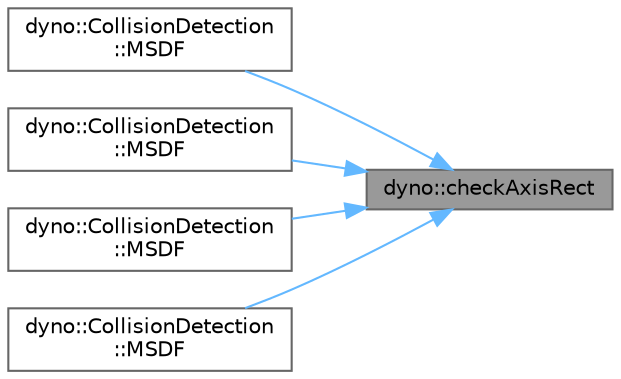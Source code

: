digraph "dyno::checkAxisRect"
{
 // LATEX_PDF_SIZE
  bgcolor="transparent";
  edge [fontname=Helvetica,fontsize=10,labelfontname=Helvetica,labelfontsize=10];
  node [fontname=Helvetica,fontsize=10,shape=box,height=0.2,width=0.4];
  rankdir="RL";
  Node1 [id="Node000001",label="dyno::checkAxisRect",height=0.2,width=0.4,color="gray40", fillcolor="grey60", style="filled", fontcolor="black",tooltip=" "];
  Node1 -> Node2 [id="edge1_Node000001_Node000002",dir="back",color="steelblue1",style="solid",tooltip=" "];
  Node2 [id="Node000002",label="dyno::CollisionDetection\l::MSDF",height=0.2,width=0.4,color="grey40", fillcolor="white", style="filled",URL="$classdyno_1_1_collision_detection.html#aee247e8380b29c8e1e1634e30e4bcd11",tooltip=" "];
  Node1 -> Node3 [id="edge2_Node000001_Node000003",dir="back",color="steelblue1",style="solid",tooltip=" "];
  Node3 [id="Node000003",label="dyno::CollisionDetection\l::MSDF",height=0.2,width=0.4,color="grey40", fillcolor="white", style="filled",URL="$classdyno_1_1_collision_detection.html#a530a7d3bc155f8eb82b916107969fb14",tooltip=" "];
  Node1 -> Node4 [id="edge3_Node000001_Node000004",dir="back",color="steelblue1",style="solid",tooltip=" "];
  Node4 [id="Node000004",label="dyno::CollisionDetection\l::MSDF",height=0.2,width=0.4,color="grey40", fillcolor="white", style="filled",URL="$classdyno_1_1_collision_detection.html#a1819b8e6bc11fd64c0338af60cfd9ba2",tooltip=" "];
  Node1 -> Node5 [id="edge4_Node000001_Node000005",dir="back",color="steelblue1",style="solid",tooltip=" "];
  Node5 [id="Node000005",label="dyno::CollisionDetection\l::MSDF",height=0.2,width=0.4,color="grey40", fillcolor="white", style="filled",URL="$classdyno_1_1_collision_detection.html#aaa9d1772c5c3f61e5734f94bf7a218a5",tooltip=" "];
}
